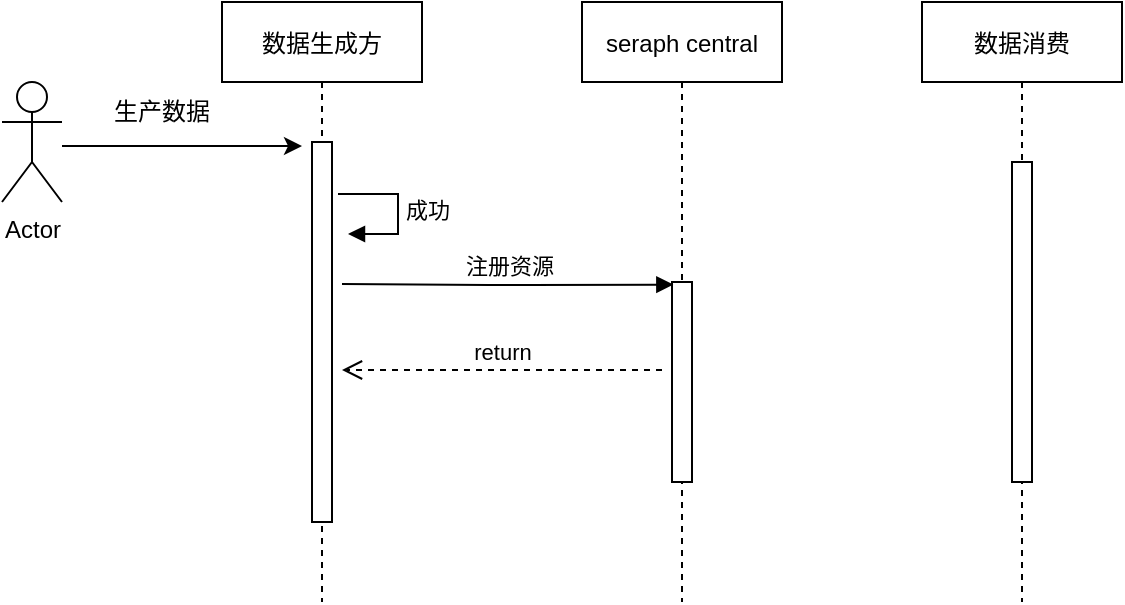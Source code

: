 <mxfile version="14.9.4" type="github">
  <diagram id="kgpKYQtTHZ0yAKxKKP6v" name="Page-1">
    <mxGraphModel dx="617" dy="437" grid="1" gridSize="10" guides="1" tooltips="1" connect="1" arrows="1" fold="1" page="1" pageScale="1" pageWidth="850" pageHeight="1100" math="0" shadow="0">
      <root>
        <mxCell id="0" />
        <mxCell id="1" parent="0" />
        <mxCell id="3nuBFxr9cyL0pnOWT2aG-1" value="数据生成方" style="shape=umlLifeline;perimeter=lifelinePerimeter;container=1;collapsible=0;recursiveResize=0;rounded=0;shadow=0;strokeWidth=1;" parent="1" vertex="1">
          <mxGeometry x="120" y="80" width="100" height="300" as="geometry" />
        </mxCell>
        <mxCell id="3nuBFxr9cyL0pnOWT2aG-2" value="" style="points=[];perimeter=orthogonalPerimeter;rounded=0;shadow=0;strokeWidth=1;" parent="3nuBFxr9cyL0pnOWT2aG-1" vertex="1">
          <mxGeometry x="45" y="70" width="10" height="190" as="geometry" />
        </mxCell>
        <mxCell id="3nuBFxr9cyL0pnOWT2aG-5" value="seraph central" style="shape=umlLifeline;perimeter=lifelinePerimeter;container=1;collapsible=0;recursiveResize=0;rounded=0;shadow=0;strokeWidth=1;" parent="1" vertex="1">
          <mxGeometry x="300" y="80" width="100" height="300" as="geometry" />
        </mxCell>
        <mxCell id="3nuBFxr9cyL0pnOWT2aG-6" value="" style="points=[];perimeter=orthogonalPerimeter;rounded=0;shadow=0;strokeWidth=1;" parent="3nuBFxr9cyL0pnOWT2aG-5" vertex="1">
          <mxGeometry x="45" y="140" width="10" height="100" as="geometry" />
        </mxCell>
        <mxCell id="Yc7nJzCK-jVaV2-3adL8-1" value="数据消费" style="shape=umlLifeline;perimeter=lifelinePerimeter;container=1;collapsible=0;recursiveResize=0;rounded=0;shadow=0;strokeWidth=1;" vertex="1" parent="1">
          <mxGeometry x="470" y="80" width="100" height="300" as="geometry" />
        </mxCell>
        <mxCell id="Yc7nJzCK-jVaV2-3adL8-2" value="" style="points=[];perimeter=orthogonalPerimeter;rounded=0;shadow=0;strokeWidth=1;" vertex="1" parent="Yc7nJzCK-jVaV2-3adL8-1">
          <mxGeometry x="45" y="80" width="10" height="160" as="geometry" />
        </mxCell>
        <mxCell id="Yc7nJzCK-jVaV2-3adL8-4" value="Actor" style="shape=umlActor;verticalLabelPosition=bottom;verticalAlign=top;html=1;outlineConnect=0;" vertex="1" parent="1">
          <mxGeometry x="10" y="120" width="30" height="60" as="geometry" />
        </mxCell>
        <mxCell id="Yc7nJzCK-jVaV2-3adL8-12" value="生产数据" style="text;html=1;strokeColor=none;fillColor=none;align=center;verticalAlign=middle;whiteSpace=wrap;rounded=0;" vertex="1" parent="1">
          <mxGeometry x="60" y="125" width="60" height="20" as="geometry" />
        </mxCell>
        <mxCell id="Yc7nJzCK-jVaV2-3adL8-15" value="" style="endArrow=classic;html=1;" edge="1" parent="1">
          <mxGeometry relative="1" as="geometry">
            <mxPoint x="40" y="152" as="sourcePoint" />
            <mxPoint x="160" y="152" as="targetPoint" />
          </mxGeometry>
        </mxCell>
        <mxCell id="Yc7nJzCK-jVaV2-3adL8-22" value="成功" style="edgeStyle=orthogonalEdgeStyle;html=1;align=left;spacingLeft=2;endArrow=block;rounded=0;entryX=1;entryY=0;" edge="1" parent="1">
          <mxGeometry relative="1" as="geometry">
            <mxPoint x="178" y="176" as="sourcePoint" />
            <Array as="points">
              <mxPoint x="208" y="176" />
            </Array>
            <mxPoint x="183" y="196" as="targetPoint" />
          </mxGeometry>
        </mxCell>
        <mxCell id="Yc7nJzCK-jVaV2-3adL8-24" value="" style="endArrow=block;endFill=1;html=1;edgeStyle=orthogonalEdgeStyle;align=left;verticalAlign=top;entryX=0.067;entryY=0.013;entryDx=0;entryDy=0;entryPerimeter=0;" edge="1" parent="1" target="3nuBFxr9cyL0pnOWT2aG-6">
          <mxGeometry x="-1" y="-19" relative="1" as="geometry">
            <mxPoint x="180" y="221" as="sourcePoint" />
            <mxPoint x="340" y="220" as="targetPoint" />
            <mxPoint as="offset" />
          </mxGeometry>
        </mxCell>
        <mxCell id="Yc7nJzCK-jVaV2-3adL8-25" value="注册资源" style="edgeLabel;resizable=0;html=1;align=left;verticalAlign=bottom;" connectable="0" vertex="1" parent="Yc7nJzCK-jVaV2-3adL8-24">
          <mxGeometry x="-1" relative="1" as="geometry">
            <mxPoint x="60" y="-1" as="offset" />
          </mxGeometry>
        </mxCell>
        <mxCell id="Yc7nJzCK-jVaV2-3adL8-26" value="return" style="html=1;verticalAlign=bottom;endArrow=open;dashed=1;endSize=8;" edge="1" parent="1">
          <mxGeometry relative="1" as="geometry">
            <mxPoint x="340" y="264" as="sourcePoint" />
            <mxPoint x="180" y="264" as="targetPoint" />
          </mxGeometry>
        </mxCell>
      </root>
    </mxGraphModel>
  </diagram>
</mxfile>
